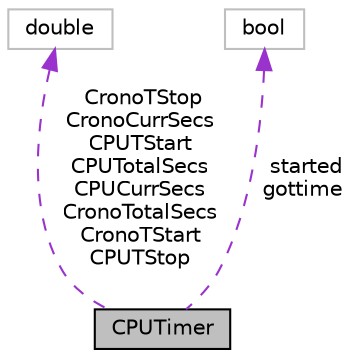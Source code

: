 digraph "CPUTimer"
{
 // INTERACTIVE_SVG=YES
  edge [fontname="Helvetica",fontsize="10",labelfontname="Helvetica",labelfontsize="10"];
  node [fontname="Helvetica",fontsize="10",shape=record];
  Node1 [label="CPUTimer",height=0.2,width=0.4,color="black", fillcolor="grey75", style="filled", fontcolor="black"];
  Node2 -> Node1 [dir="back",color="darkorchid3",fontsize="10",style="dashed",label=" CronoTStop\nCronoCurrSecs\nCPUTStart\nCPUTotalSecs\nCPUCurrSecs\nCronoTotalSecs\nCronoTStart\nCPUTStop" ,fontname="Helvetica"];
  Node2 [label="double",height=0.2,width=0.4,color="grey75", fillcolor="white", style="filled"];
  Node3 -> Node1 [dir="back",color="darkorchid3",fontsize="10",style="dashed",label=" started\ngottime" ,fontname="Helvetica"];
  Node3 [label="bool",height=0.2,width=0.4,color="grey75", fillcolor="white", style="filled"];
}
